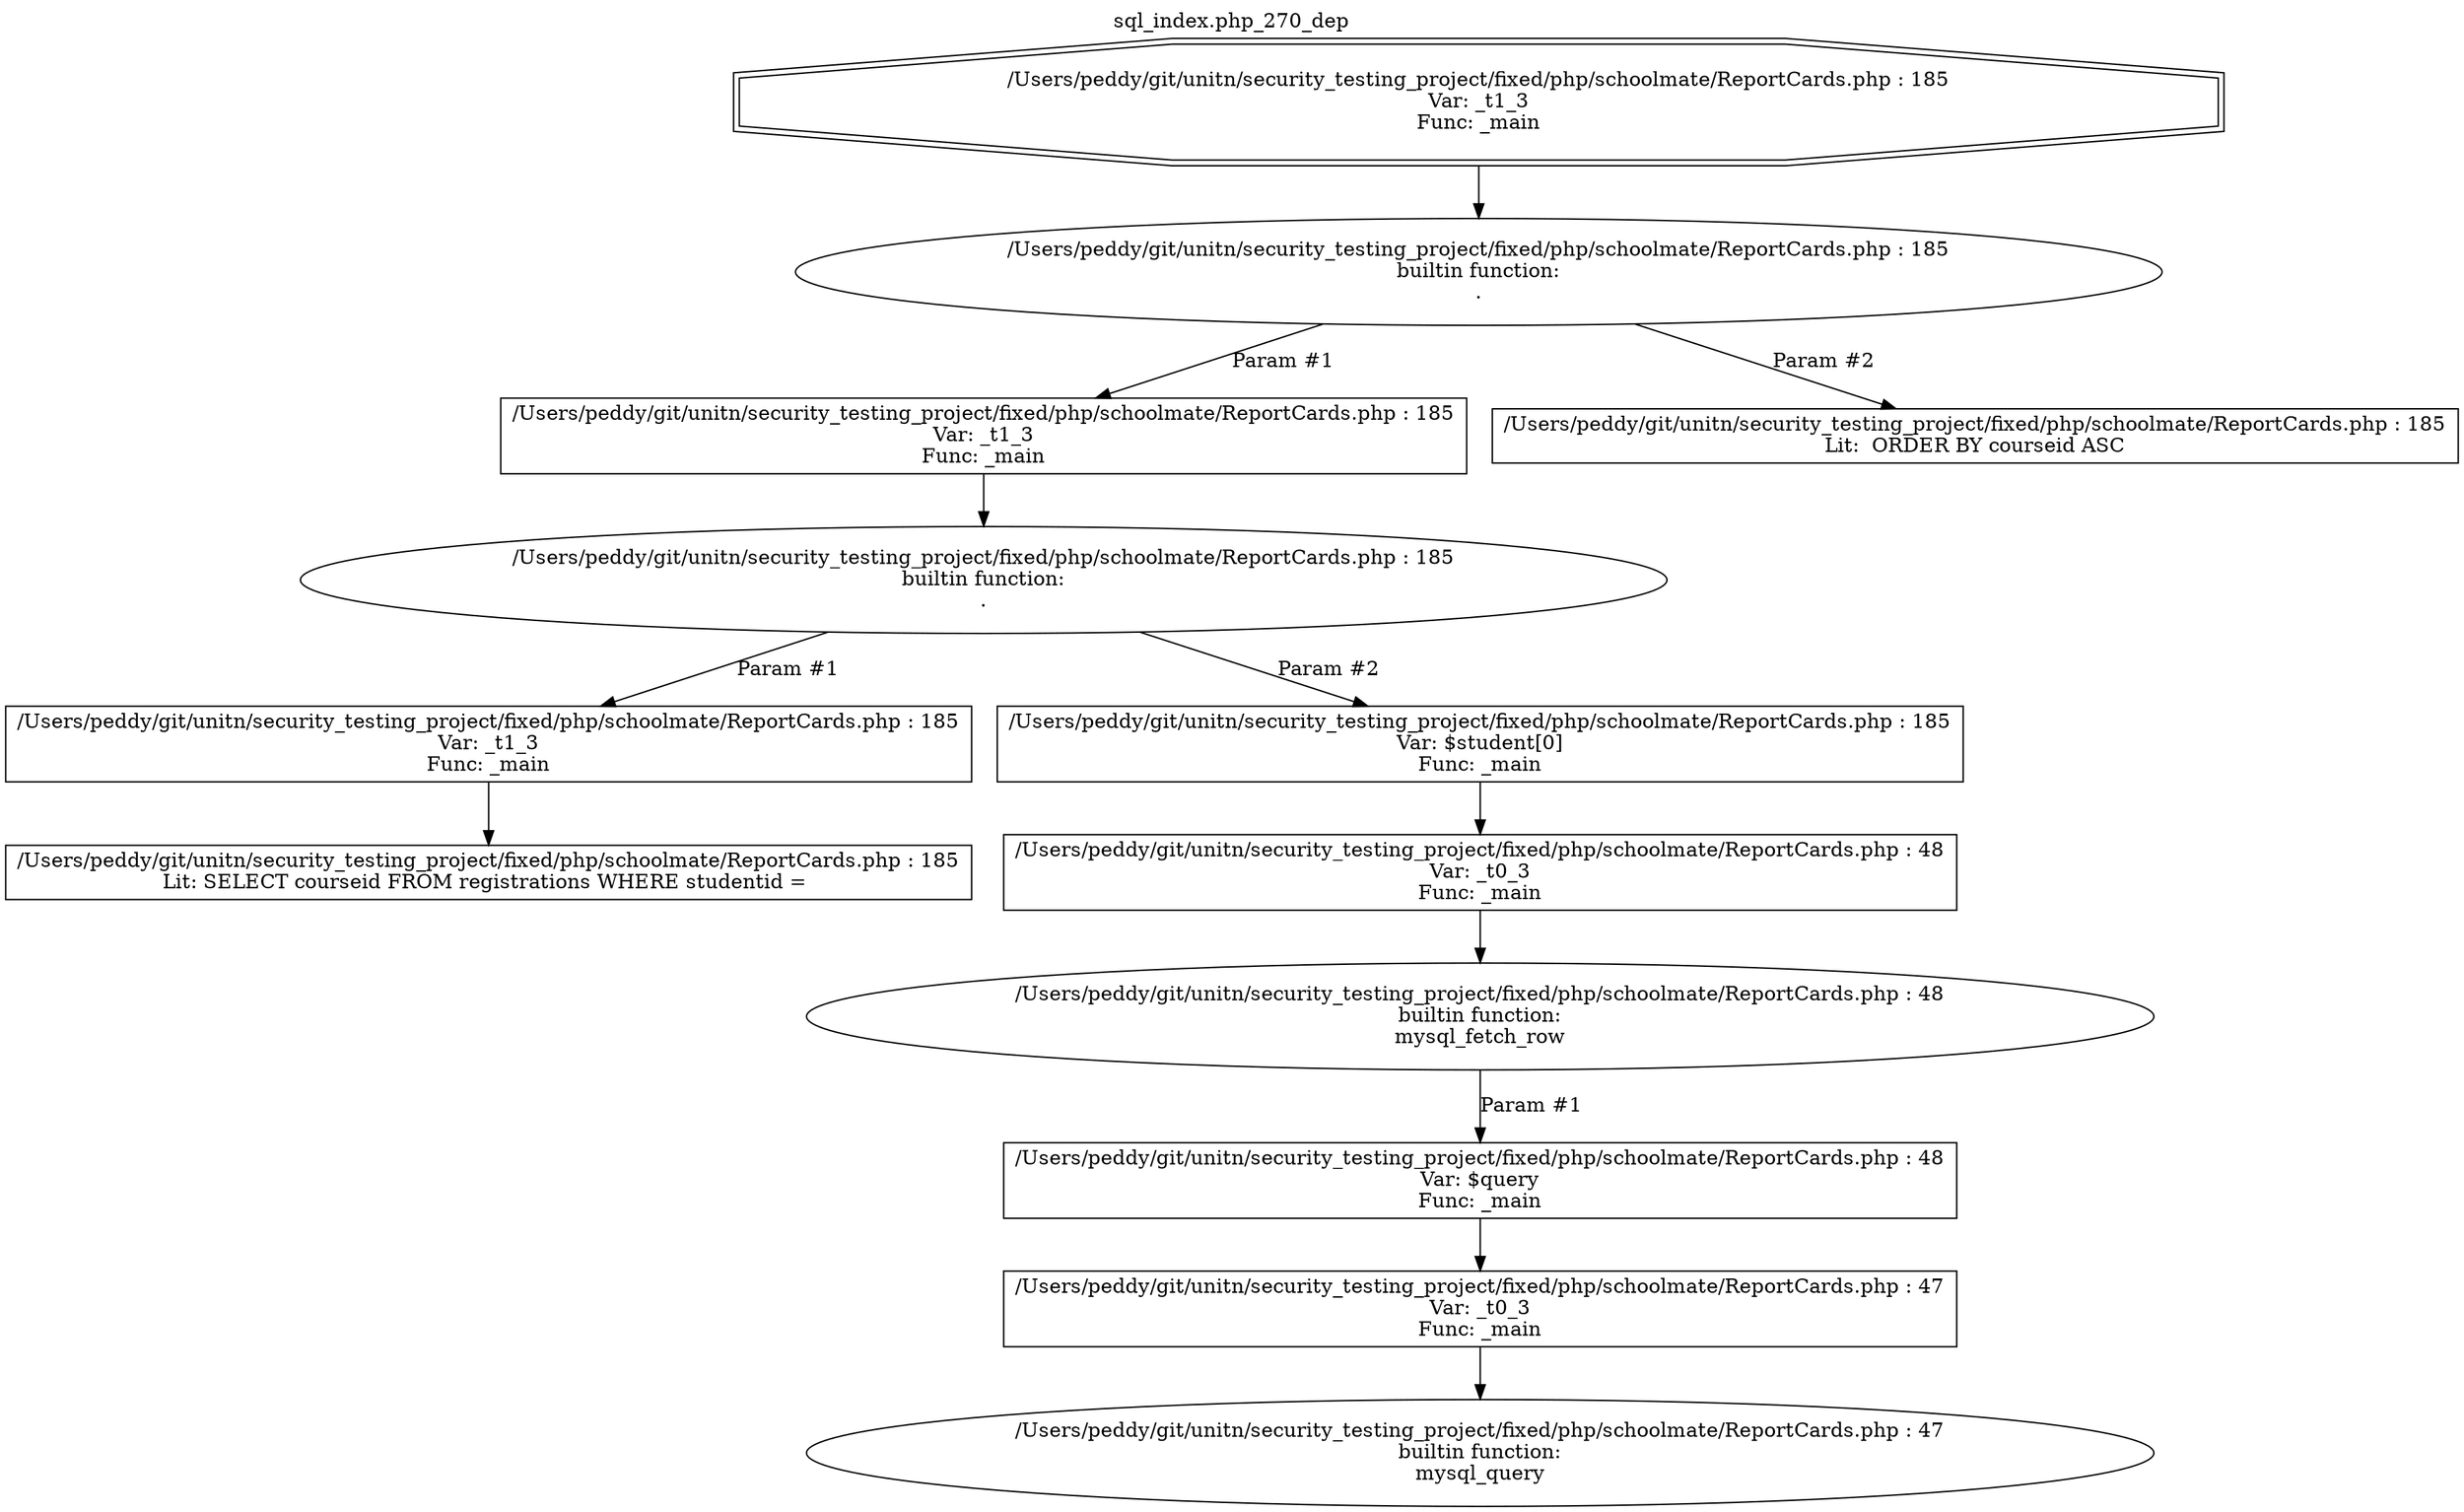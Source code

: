 digraph cfg {
  label="sql_index.php_270_dep";
  labelloc=t;
  n1 [shape=doubleoctagon, label="/Users/peddy/git/unitn/security_testing_project/fixed/php/schoolmate/ReportCards.php : 185\nVar: _t1_3\nFunc: _main\n"];
  n2 [shape=ellipse, label="/Users/peddy/git/unitn/security_testing_project/fixed/php/schoolmate/ReportCards.php : 185\nbuiltin function:\n.\n"];
  n3 [shape=box, label="/Users/peddy/git/unitn/security_testing_project/fixed/php/schoolmate/ReportCards.php : 185\nVar: _t1_3\nFunc: _main\n"];
  n4 [shape=ellipse, label="/Users/peddy/git/unitn/security_testing_project/fixed/php/schoolmate/ReportCards.php : 185\nbuiltin function:\n.\n"];
  n5 [shape=box, label="/Users/peddy/git/unitn/security_testing_project/fixed/php/schoolmate/ReportCards.php : 185\nVar: _t1_3\nFunc: _main\n"];
  n6 [shape=box, label="/Users/peddy/git/unitn/security_testing_project/fixed/php/schoolmate/ReportCards.php : 185\nLit: SELECT courseid FROM registrations WHERE studentid = \n"];
  n7 [shape=box, label="/Users/peddy/git/unitn/security_testing_project/fixed/php/schoolmate/ReportCards.php : 185\nVar: $student[0]\nFunc: _main\n"];
  n8 [shape=box, label="/Users/peddy/git/unitn/security_testing_project/fixed/php/schoolmate/ReportCards.php : 48\nVar: _t0_3\nFunc: _main\n"];
  n9 [shape=ellipse, label="/Users/peddy/git/unitn/security_testing_project/fixed/php/schoolmate/ReportCards.php : 48\nbuiltin function:\nmysql_fetch_row\n"];
  n10 [shape=box, label="/Users/peddy/git/unitn/security_testing_project/fixed/php/schoolmate/ReportCards.php : 48\nVar: $query\nFunc: _main\n"];
  n11 [shape=box, label="/Users/peddy/git/unitn/security_testing_project/fixed/php/schoolmate/ReportCards.php : 47\nVar: _t0_3\nFunc: _main\n"];
  n12 [shape=ellipse, label="/Users/peddy/git/unitn/security_testing_project/fixed/php/schoolmate/ReportCards.php : 47\nbuiltin function:\nmysql_query\n"];
  n13 [shape=box, label="/Users/peddy/git/unitn/security_testing_project/fixed/php/schoolmate/ReportCards.php : 185\nLit:  ORDER BY courseid ASC\n"];
  n1 -> n2;
  n3 -> n4;
  n5 -> n6;
  n4 -> n5[label="Param #1"];
  n4 -> n7[label="Param #2"];
  n8 -> n9;
  n11 -> n12;
  n10 -> n11;
  n9 -> n10[label="Param #1"];
  n7 -> n8;
  n2 -> n3[label="Param #1"];
  n2 -> n13[label="Param #2"];
}

